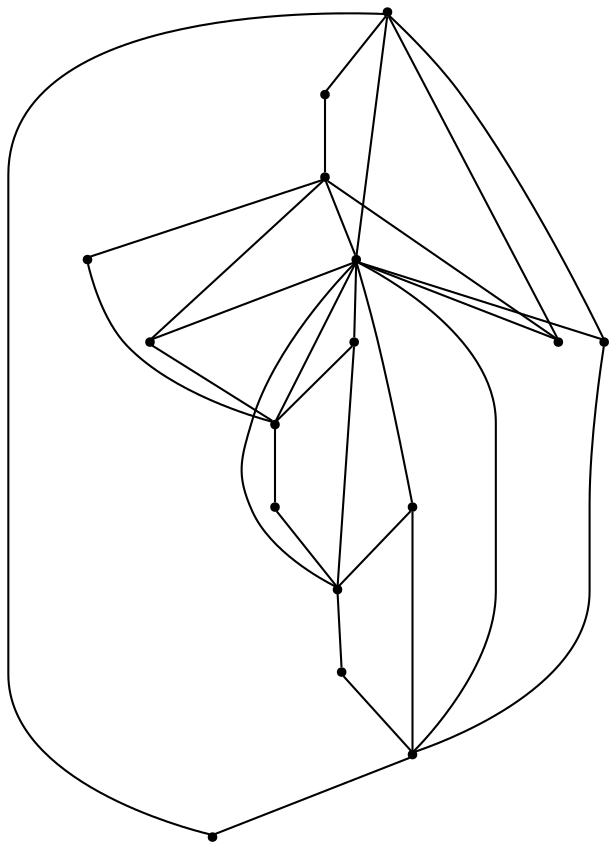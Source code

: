 graph {
  node [shape=point,comment="{\"directed\":false,\"doi\":\"10.1007/978-3-319-73915-1_6\",\"figure\":\"? (2)\"}"]

  v0 [pos="1000.739653936967,339.34639213967455"]
  v1 [pos="978.3006684823574,408.40455453389023"]
  v2 [pos="883.2459356113615,339.34639213967455"]
  v3 [pos="978.3006684823574,270.2883887145548"]
  v4 [pos="919.5538093195546,451.08361167718715"]
  v5 [pos="930.7701385230789,304.81626969498825"]
  v6 [pos="919.5538093195546,227.60485261697949"]
  v7 [pos="930.7722051466542,373.874432089204"]
  v8 [pos="846.9401285267436,451.08361167718715"]
  v9 [pos="865.0950986926277,283.47773666730313"]
  v10 [pos="865.0930320690525,395.21495223058844"]
  v11 [pos="824.4990764485588,339.34430964451764"]
  v12 [pos="788.1974661995088,270.2883887145548"]
  v13 [pos="788.1974661995088,408.4045545338903"]
  v14 [pos="846.9401285267435,227.60485261697949"]
  v15 [pos="765.7563505329064,339.34639213967455"]

  v0 -- v1 [id="-1",pos="1000.739653936967,339.34639213967455 978.3006684823574,408.40455453389023 978.3006684823574,408.40455453389023 978.3006684823574,408.40455453389023"]
  v15 -- v12 [id="-2",pos="765.7563505329064,339.34639213967455 788.1974661995088,270.2883887145548 788.1974661995088,270.2883887145548 788.1974661995088,270.2883887145548"]
  v0 -- v2 [id="-3",pos="1000.739653936967,339.34639213967455 883.2459356113615,339.34639213967455 883.2459356113615,339.34639213967455 883.2459356113615,339.34639213967455"]
  v13 -- v2 [id="-4",pos="788.1974661995088,408.4045545338903 883.2459356113615,339.34639213967455 883.2459356113615,339.34639213967455 883.2459356113615,339.34639213967455"]
  v12 -- v2 [id="-6",pos="788.1974661995088,270.2883887145548 883.2459356113615,339.34639213967455 883.2459356113615,339.34639213967455 883.2459356113615,339.34639213967455"]
  v13 -- v15 [id="-8",pos="788.1974661995088,408.4045545338903 765.7563505329064,339.34639213967455 765.7563505329064,339.34639213967455 765.7563505329064,339.34639213967455"]
  v12 -- v14 [id="-9",pos="788.1974661995088,270.2883887145548 846.9401285267435,227.60485261697949 846.9401285267435,227.60485261697949 846.9401285267435,227.60485261697949"]
  v3 -- v0 [id="-11",pos="978.3006684823574,270.2883887145548 1000.739653936967,339.34639213967455 1000.739653936967,339.34639213967455 1000.739653936967,339.34639213967455"]
  v1 -- v4 [id="-12",pos="978.3006684823574,408.40455453389023 919.5538093195546,451.08361167718715 919.5538093195546,451.08361167718715 919.5538093195546,451.08361167718715"]
  v5 -- v0 [id="-13",pos="930.7701385230789,304.81626969498825 1000.739653936967,339.34639213967455 1000.739653936967,339.34639213967455 1000.739653936967,339.34639213967455"]
  v5 -- v6 [id="-14",pos="930.7701385230789,304.81626969498825 919.5538093195546,227.60485261697949 919.5538093195546,227.60485261697949 919.5538093195546,227.60485261697949"]
  v7 -- v0 [id="-15",pos="930.7722051466542,373.874432089204 1000.739653936967,339.34639213967455 1000.739653936967,339.34639213967455 1000.739653936967,339.34639213967455"]
  v7 -- v4 [id="-16",pos="930.7722051466542,373.874432089204 919.5538093195546,451.08361167718715 919.5538093195546,451.08361167718715 919.5538093195546,451.08361167718715"]
  v6 -- v3 [id="-17",pos="919.5538093195546,227.60485261697949 978.3006684823574,270.2883887145548 978.3006684823574,270.2883887145548 978.3006684823574,270.2883887145548"]
  v6 -- v2 [id="-18",pos="919.5538093195546,227.60485261697949 883.2459356113615,339.34639213967455 883.2459356113615,339.34639213967455 883.2459356113615,339.34639213967455"]
  v11 -- v12 [id="-19",pos="824.4990764485588,339.34430964451764 788.1974661995088,270.2883887145548 788.1974661995088,270.2883887145548 788.1974661995088,270.2883887145548"]
  v11 -- v13 [id="-20",pos="824.4990764485588,339.34430964451764 788.1974661995088,408.4045545338903 788.1974661995088,408.4045545338903 788.1974661995088,408.4045545338903"]
  v4 -- v8 [id="-22",pos="919.5538093195546,451.08361167718715 846.9401285267436,451.08361167718715 846.9401285267436,451.08361167718715 846.9401285267436,451.08361167718715"]
  v8 -- v13 [id="-23",pos="846.9401285267436,451.08361167718715 788.1974661995088,408.4045545338903 788.1974661995088,408.4045545338903 788.1974661995088,408.4045545338903"]
  v14 -- v6 [id="-24",pos="846.9401285267435,227.60485261697949 919.5538093195546,227.60485261697949 919.5538093195546,227.60485261697949 919.5538093195546,227.60485261697949"]
  v4 -- v2 [id="-25",pos="919.5538093195546,451.08361167718715 883.2459356113615,339.34639213967455 883.2459356113615,339.34639213967455 883.2459356113615,339.34639213967455"]
  v2 -- v7 [id="-27",pos="883.2459356113615,339.34639213967455 930.7722051466542,373.874432089204 930.7722051466542,373.874432089204 930.7722051466542,373.874432089204"]
  v2 -- v9 [id="-28",pos="883.2459356113615,339.34639213967455 865.0950986926277,283.47773666730313 865.0950986926277,283.47773666730313 865.0950986926277,283.47773666730313"]
  v2 -- v5 [id="-29",pos="883.2459356113615,339.34639213967455 930.7701385230789,304.81626969498825 930.7701385230789,304.81626969498825 930.7701385230789,304.81626969498825"]
  v10 -- v4 [id="-31",pos="865.0930320690525,395.21495223058844 919.5538093195546,451.08361167718715 919.5538093195546,451.08361167718715 919.5538093195546,451.08361167718715"]
  v10 -- v13 [id="-32",pos="865.0930320690525,395.21495223058844 788.1974661995088,408.4045545338903 788.1974661995088,408.4045545338903 788.1974661995088,408.4045545338903"]
  v9 -- v12 [id="-33",pos="865.0950986926277,283.47773666730313 788.1974661995088,270.2883887145548 788.1974661995088,270.2883887145548 788.1974661995088,270.2883887145548"]
  v9 -- v6 [id="-34",pos="865.0950986926277,283.47773666730313 919.5538093195546,227.60485261697949 919.5538093195546,227.60485261697949 919.5538093195546,227.60485261697949"]
  v2 -- v10 [id="-36",pos="883.2459356113615,339.34639213967455 865.0930320690525,395.21495223058844 865.0930320690525,395.21495223058844 865.0930320690525,395.21495223058844"]
  v2 -- v11 [id="-38",pos="883.2459356113615,339.34639213967455 824.4990764485588,339.34430964451764 824.4990764485588,339.34430964451764 824.4990764485588,339.34430964451764"]
}